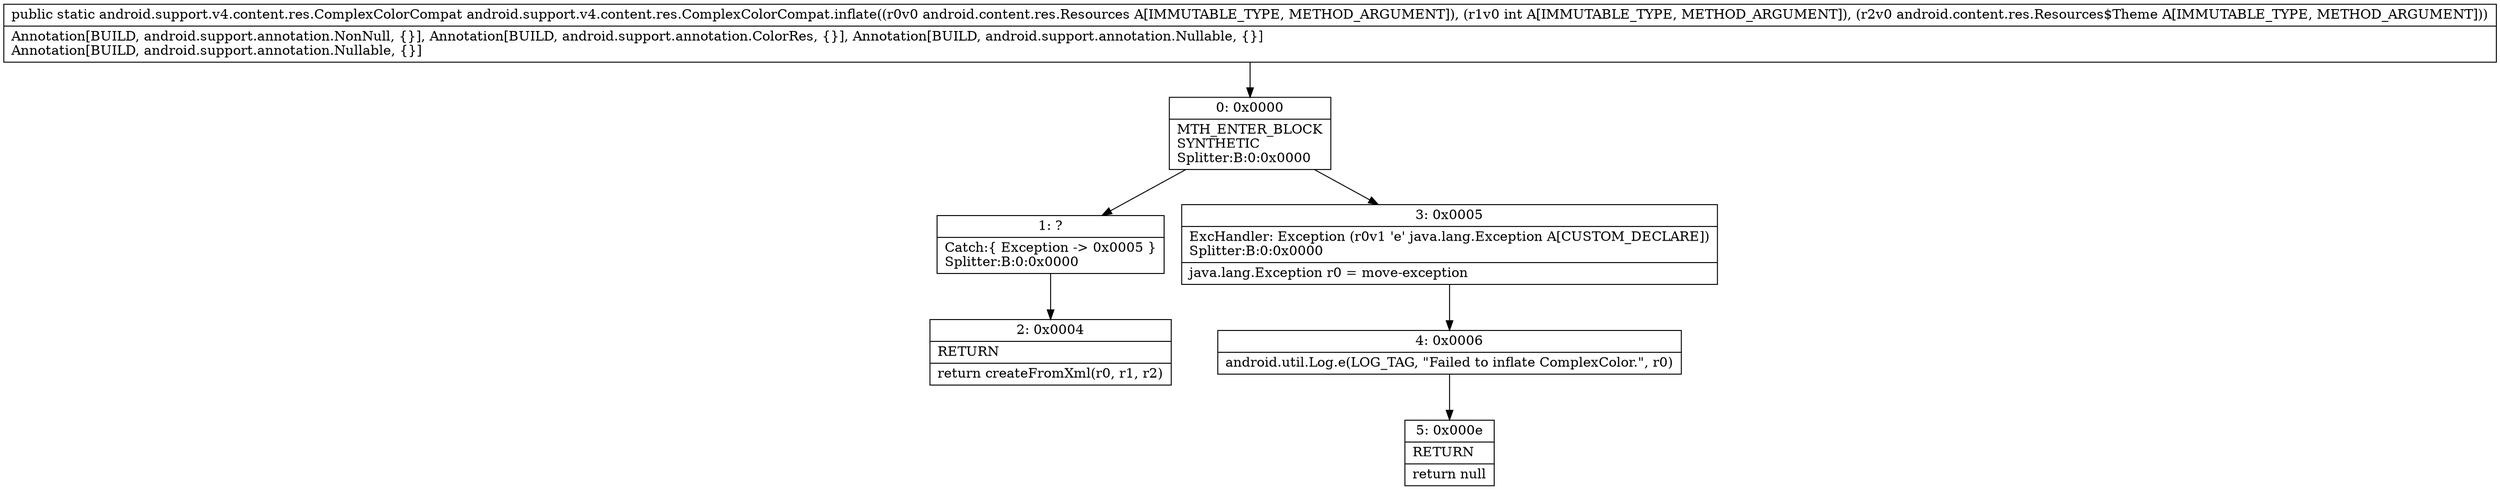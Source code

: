 digraph "CFG forandroid.support.v4.content.res.ComplexColorCompat.inflate(Landroid\/content\/res\/Resources;ILandroid\/content\/res\/Resources$Theme;)Landroid\/support\/v4\/content\/res\/ComplexColorCompat;" {
Node_0 [shape=record,label="{0\:\ 0x0000|MTH_ENTER_BLOCK\lSYNTHETIC\lSplitter:B:0:0x0000\l}"];
Node_1 [shape=record,label="{1\:\ ?|Catch:\{ Exception \-\> 0x0005 \}\lSplitter:B:0:0x0000\l}"];
Node_2 [shape=record,label="{2\:\ 0x0004|RETURN\l|return createFromXml(r0, r1, r2)\l}"];
Node_3 [shape=record,label="{3\:\ 0x0005|ExcHandler: Exception (r0v1 'e' java.lang.Exception A[CUSTOM_DECLARE])\lSplitter:B:0:0x0000\l|java.lang.Exception r0 = move\-exception\l}"];
Node_4 [shape=record,label="{4\:\ 0x0006|android.util.Log.e(LOG_TAG, \"Failed to inflate ComplexColor.\", r0)\l}"];
Node_5 [shape=record,label="{5\:\ 0x000e|RETURN\l|return null\l}"];
MethodNode[shape=record,label="{public static android.support.v4.content.res.ComplexColorCompat android.support.v4.content.res.ComplexColorCompat.inflate((r0v0 android.content.res.Resources A[IMMUTABLE_TYPE, METHOD_ARGUMENT]), (r1v0 int A[IMMUTABLE_TYPE, METHOD_ARGUMENT]), (r2v0 android.content.res.Resources$Theme A[IMMUTABLE_TYPE, METHOD_ARGUMENT]))  | Annotation[BUILD, android.support.annotation.NonNull, \{\}], Annotation[BUILD, android.support.annotation.ColorRes, \{\}], Annotation[BUILD, android.support.annotation.Nullable, \{\}]\lAnnotation[BUILD, android.support.annotation.Nullable, \{\}]\l}"];
MethodNode -> Node_0;
Node_0 -> Node_1;
Node_0 -> Node_3;
Node_1 -> Node_2;
Node_3 -> Node_4;
Node_4 -> Node_5;
}

